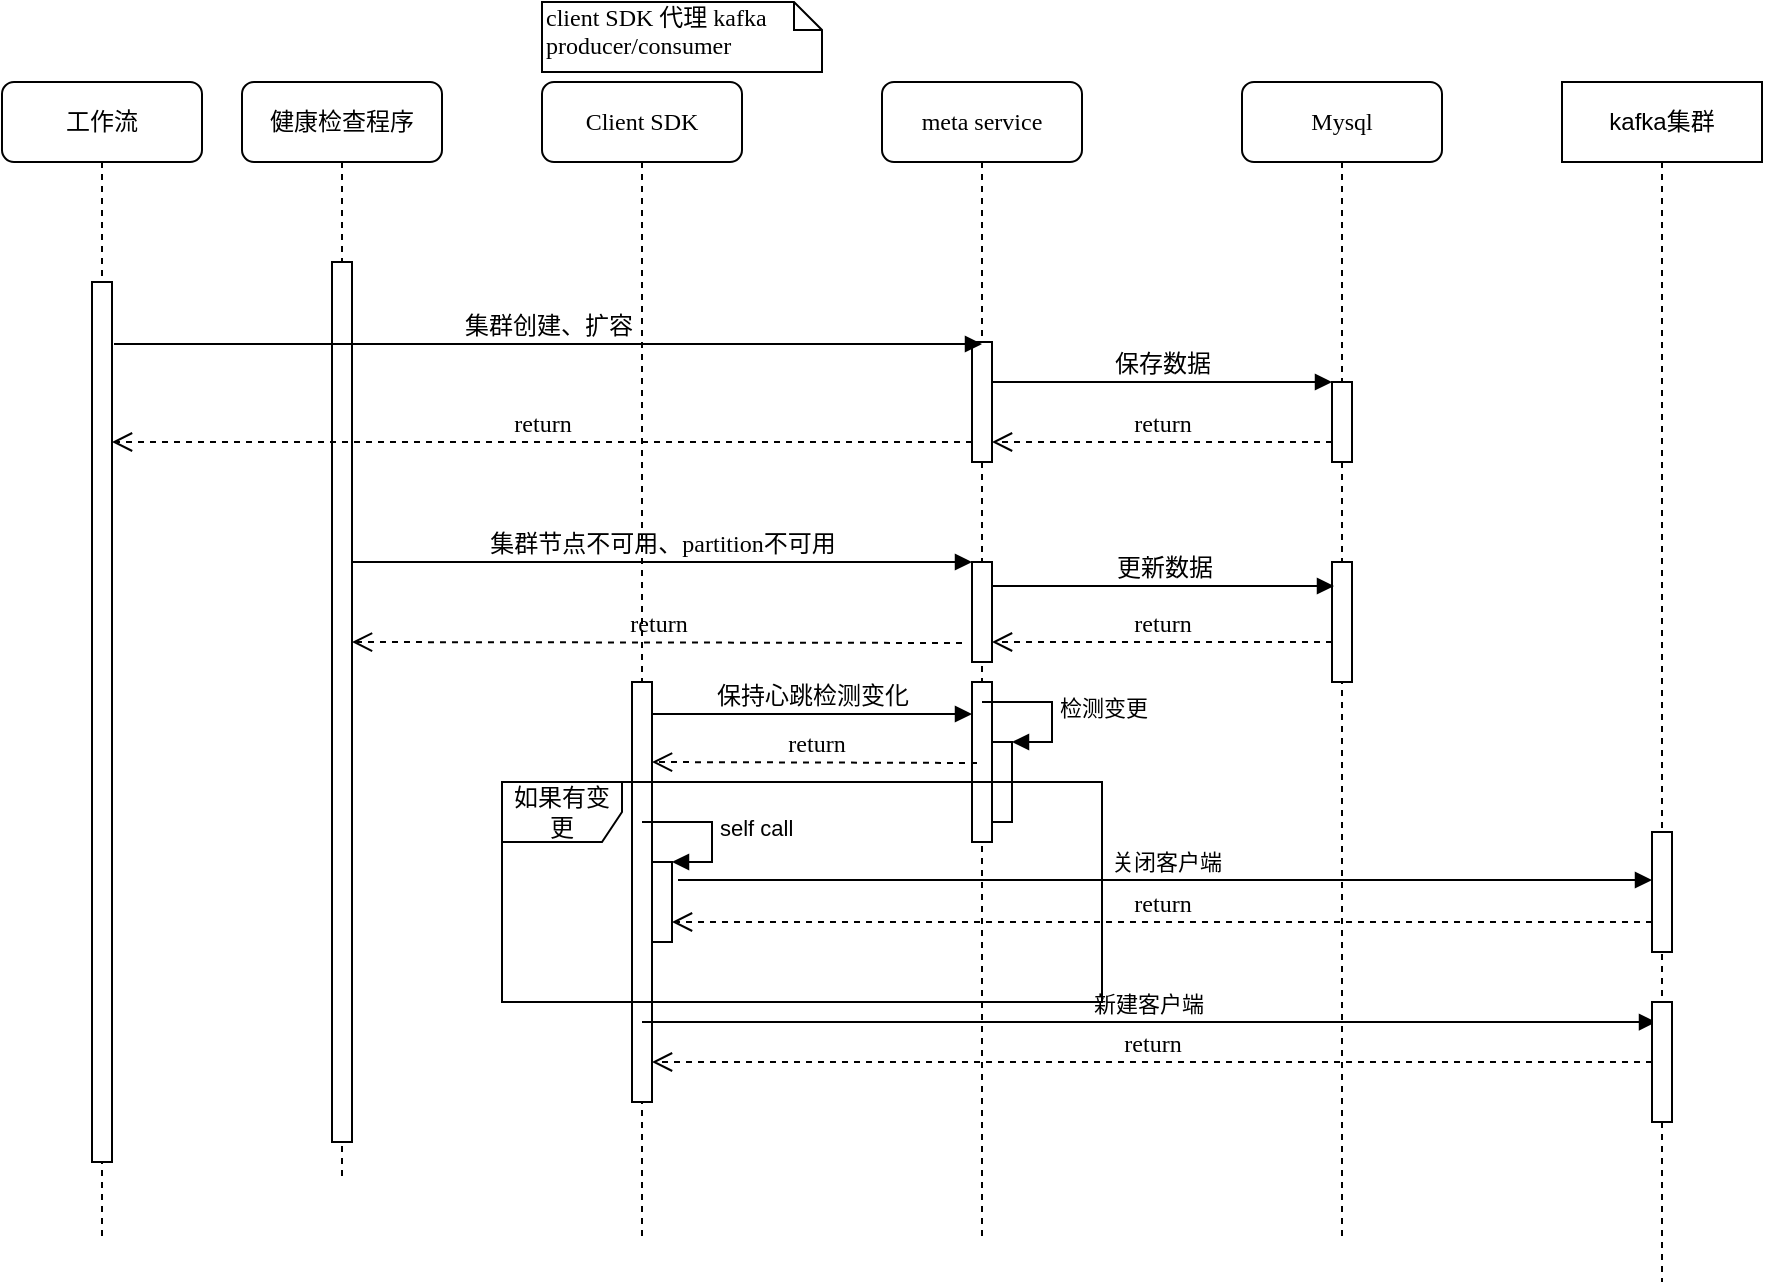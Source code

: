 <mxfile version="10.6.2" type="github"><diagram name="Page-1" id="13e1069c-82ec-6db2-03f1-153e76fe0fe0"><mxGraphModel dx="1321" dy="836" grid="1" gridSize="10" guides="1" tooltips="1" connect="1" arrows="1" fold="1" page="1" pageScale="1" pageWidth="1100" pageHeight="850" background="#ffffff" math="0" shadow="0"><root><mxCell id="0"/><mxCell id="1" parent="0"/><mxCell id="7baba1c4bc27f4b0-4" value="meta service&lt;br&gt;" style="shape=umlLifeline;perimeter=lifelinePerimeter;whiteSpace=wrap;html=1;container=1;collapsible=0;recursiveResize=0;outlineConnect=0;rounded=1;shadow=0;comic=0;labelBackgroundColor=none;strokeColor=#000000;strokeWidth=1;fillColor=#FFFFFF;fontFamily=Verdana;fontSize=12;fontColor=#000000;align=center;" parent="1" vertex="1"><mxGeometry x="540" y="80" width="100" height="580" as="geometry"/></mxCell><mxCell id="7baba1c4bc27f4b0-22" value="" style="html=1;points=[];perimeter=orthogonalPerimeter;rounded=0;shadow=0;comic=0;labelBackgroundColor=none;strokeColor=#000000;strokeWidth=1;fillColor=#FFFFFF;fontFamily=Verdana;fontSize=12;fontColor=#000000;align=center;" parent="7baba1c4bc27f4b0-4" vertex="1"><mxGeometry x="45" y="240" width="10" height="50" as="geometry"/></mxCell><mxCell id="hYB5wqrhXivk8Aco70OL-8" value="" style="html=1;points=[];perimeter=orthogonalPerimeter;rounded=0;shadow=0;comic=0;labelBackgroundColor=none;strokeColor=#000000;strokeWidth=1;fillColor=#FFFFFF;fontFamily=Verdana;fontSize=12;fontColor=#000000;align=center;" vertex="1" parent="7baba1c4bc27f4b0-4"><mxGeometry x="45" y="300" width="10" height="80" as="geometry"/></mxCell><mxCell id="hYB5wqrhXivk8Aco70OL-12" value="" style="html=1;points=[];perimeter=orthogonalPerimeter;" vertex="1" parent="7baba1c4bc27f4b0-4"><mxGeometry x="55" y="330" width="10" height="40" as="geometry"/></mxCell><mxCell id="hYB5wqrhXivk8Aco70OL-13" value="检测变更" style="edgeStyle=orthogonalEdgeStyle;html=1;align=left;spacingLeft=2;endArrow=block;rounded=0;entryX=1;entryY=0;" edge="1" target="hYB5wqrhXivk8Aco70OL-12" parent="7baba1c4bc27f4b0-4"><mxGeometry relative="1" as="geometry"><mxPoint x="50" y="310" as="sourcePoint"/><Array as="points"><mxPoint x="85" y="310"/></Array></mxGeometry></mxCell><mxCell id="7baba1c4bc27f4b0-5" value="Mysql&lt;br&gt;" style="shape=umlLifeline;perimeter=lifelinePerimeter;whiteSpace=wrap;html=1;container=1;collapsible=0;recursiveResize=0;outlineConnect=0;rounded=1;shadow=0;comic=0;labelBackgroundColor=none;strokeColor=#000000;strokeWidth=1;fillColor=#FFFFFF;fontFamily=Verdana;fontSize=12;fontColor=#000000;align=center;" parent="1" vertex="1"><mxGeometry x="720" y="80" width="100" height="580" as="geometry"/></mxCell><mxCell id="7baba1c4bc27f4b0-28" value="" style="html=1;points=[];perimeter=orthogonalPerimeter;rounded=0;shadow=0;comic=0;labelBackgroundColor=none;strokeColor=#000000;strokeWidth=1;fillColor=#FFFFFF;fontFamily=Verdana;fontSize=12;fontColor=#000000;align=center;" parent="7baba1c4bc27f4b0-5" vertex="1"><mxGeometry x="45" y="240" width="10" height="60" as="geometry"/></mxCell><mxCell id="7baba1c4bc27f4b0-19" value="" style="html=1;points=[];perimeter=orthogonalPerimeter;rounded=0;shadow=0;comic=0;labelBackgroundColor=none;strokeColor=#000000;strokeWidth=1;fillColor=#FFFFFF;fontFamily=Verdana;fontSize=12;fontColor=#000000;align=center;" parent="7baba1c4bc27f4b0-5" vertex="1"><mxGeometry x="45" y="150" width="10" height="40" as="geometry"/></mxCell><mxCell id="7baba1c4bc27f4b0-6" value="健康检查程序" style="shape=umlLifeline;perimeter=lifelinePerimeter;whiteSpace=wrap;html=1;container=1;collapsible=0;recursiveResize=0;outlineConnect=0;rounded=1;shadow=0;comic=0;labelBackgroundColor=none;strokeColor=#000000;strokeWidth=1;fillColor=#FFFFFF;fontFamily=Verdana;fontSize=12;fontColor=#000000;align=center;" parent="1" vertex="1"><mxGeometry x="220" y="80" width="100" height="548" as="geometry"/></mxCell><mxCell id="hYB5wqrhXivk8Aco70OL-3" value="" style="html=1;points=[];perimeter=orthogonalPerimeter;rounded=0;shadow=0;comic=0;labelBackgroundColor=none;strokeColor=#000000;strokeWidth=1;fillColor=#FFFFFF;fontFamily=Verdana;fontSize=12;fontColor=#000000;align=center;" vertex="1" parent="7baba1c4bc27f4b0-6"><mxGeometry x="45" y="90" width="10" height="440" as="geometry"/></mxCell><mxCell id="7baba1c4bc27f4b0-7" value="Client SDK" style="shape=umlLifeline;perimeter=lifelinePerimeter;whiteSpace=wrap;html=1;container=1;collapsible=0;recursiveResize=0;outlineConnect=0;rounded=1;shadow=0;comic=0;labelBackgroundColor=none;strokeColor=#000000;strokeWidth=1;fillColor=#FFFFFF;fontFamily=Verdana;fontSize=12;fontColor=#000000;align=center;" parent="1" vertex="1"><mxGeometry x="370" y="80" width="100" height="580" as="geometry"/></mxCell><mxCell id="7baba1c4bc27f4b0-34" value="" style="html=1;points=[];perimeter=orthogonalPerimeter;rounded=0;shadow=0;comic=0;labelBackgroundColor=none;strokeColor=#000000;strokeWidth=1;fillColor=#FFFFFF;fontFamily=Verdana;fontSize=12;fontColor=#000000;align=center;" parent="7baba1c4bc27f4b0-7" vertex="1"><mxGeometry x="45" y="300" width="10" height="210" as="geometry"/></mxCell><mxCell id="hYB5wqrhXivk8Aco70OL-27" value="新建客户端" style="html=1;verticalAlign=bottom;endArrow=block;entryX=0.2;entryY=0.167;entryDx=0;entryDy=0;entryPerimeter=0;" edge="1" parent="7baba1c4bc27f4b0-7" target="hYB5wqrhXivk8Aco70OL-28"><mxGeometry width="80" relative="1" as="geometry"><mxPoint x="50" y="470" as="sourcePoint"/><mxPoint x="520" y="470" as="targetPoint"/></mxGeometry></mxCell><mxCell id="7baba1c4bc27f4b0-8" value="工作流" style="shape=umlLifeline;perimeter=lifelinePerimeter;whiteSpace=wrap;html=1;container=1;collapsible=0;recursiveResize=0;outlineConnect=0;rounded=1;shadow=0;comic=0;labelBackgroundColor=none;strokeColor=#000000;strokeWidth=1;fillColor=#FFFFFF;fontFamily=Verdana;fontSize=12;fontColor=#000000;align=center;" parent="1" vertex="1"><mxGeometry x="100" y="80" width="100" height="580" as="geometry"/></mxCell><mxCell id="7baba1c4bc27f4b0-9" value="" style="html=1;points=[];perimeter=orthogonalPerimeter;rounded=0;shadow=0;comic=0;labelBackgroundColor=none;strokeColor=#000000;strokeWidth=1;fillColor=#FFFFFF;fontFamily=Verdana;fontSize=12;fontColor=#000000;align=center;" parent="7baba1c4bc27f4b0-8" vertex="1"><mxGeometry x="45" y="100" width="10" height="440" as="geometry"/></mxCell><mxCell id="7baba1c4bc27f4b0-16" value="" style="html=1;points=[];perimeter=orthogonalPerimeter;rounded=0;shadow=0;comic=0;labelBackgroundColor=none;strokeColor=#000000;strokeWidth=1;fillColor=#FFFFFF;fontFamily=Verdana;fontSize=12;fontColor=#000000;align=center;" parent="1" vertex="1"><mxGeometry x="585" y="210" width="10" height="60" as="geometry"/></mxCell><mxCell id="7baba1c4bc27f4b0-20" value="保存数据" style="html=1;verticalAlign=bottom;endArrow=block;entryX=0;entryY=0;labelBackgroundColor=none;fontFamily=Verdana;fontSize=12;edgeStyle=elbowEdgeStyle;elbow=vertical;" parent="1" source="7baba1c4bc27f4b0-16" target="7baba1c4bc27f4b0-19" edge="1"><mxGeometry relative="1" as="geometry"><mxPoint x="650" y="230" as="sourcePoint"/></mxGeometry></mxCell><mxCell id="7baba1c4bc27f4b0-21" value="return" style="html=1;verticalAlign=bottom;endArrow=open;dashed=1;endSize=8;labelBackgroundColor=none;fontFamily=Verdana;fontSize=12;edgeStyle=elbowEdgeStyle;elbow=vertical;" parent="1" source="7baba1c4bc27f4b0-19" target="7baba1c4bc27f4b0-16" edge="1"><mxGeometry relative="1" as="geometry"><mxPoint x="650" y="306" as="targetPoint"/><Array as="points"><mxPoint x="670" y="260"/><mxPoint x="700" y="260"/></Array></mxGeometry></mxCell><mxCell id="7baba1c4bc27f4b0-23" value="集群节点不可用、partition不可用" style="html=1;verticalAlign=bottom;endArrow=block;entryX=0;entryY=0;labelBackgroundColor=none;fontFamily=Verdana;fontSize=12;" parent="1" source="hYB5wqrhXivk8Aco70OL-3" target="7baba1c4bc27f4b0-22" edge="1"><mxGeometry relative="1" as="geometry"><mxPoint x="370" y="440" as="sourcePoint"/></mxGeometry></mxCell><mxCell id="7baba1c4bc27f4b0-11" value="集群创建、扩容" style="html=1;verticalAlign=bottom;endArrow=block;entryX=0.4;entryY=0.011;labelBackgroundColor=none;fontFamily=Verdana;fontSize=12;edgeStyle=elbowEdgeStyle;elbow=vertical;entryDx=0;entryDy=0;entryPerimeter=0;" parent="1" edge="1"><mxGeometry relative="1" as="geometry"><mxPoint x="156" y="211" as="sourcePoint"/><mxPoint x="590" y="211" as="targetPoint"/><Array as="points"><mxPoint x="561" y="211"/><mxPoint x="551" y="220"/></Array></mxGeometry></mxCell><mxCell id="7baba1c4bc27f4b0-43" value="client SDK 代理 kafka producer/consumer" style="shape=note;whiteSpace=wrap;html=1;size=14;verticalAlign=top;align=left;spacingTop=-6;rounded=0;shadow=0;comic=0;labelBackgroundColor=none;strokeColor=#000000;strokeWidth=1;fillColor=#FFFFFF;fontFamily=Verdana;fontSize=12;fontColor=#000000;" parent="1" vertex="1"><mxGeometry x="370" y="40" width="140" height="35" as="geometry"/></mxCell><mxCell id="hYB5wqrhXivk8Aco70OL-2" value="return" style="html=1;verticalAlign=bottom;endArrow=open;dashed=1;endSize=8;labelBackgroundColor=none;fontFamily=Verdana;fontSize=12;edgeStyle=elbowEdgeStyle;elbow=vertical;" edge="1" parent="1" source="7baba1c4bc27f4b0-16" target="7baba1c4bc27f4b0-9"><mxGeometry relative="1" as="geometry"><mxPoint x="605" y="270" as="targetPoint"/><Array as="points"><mxPoint x="550" y="260"/><mxPoint x="570" y="280"/><mxPoint x="550" y="260"/></Array><mxPoint x="540" y="270" as="sourcePoint"/></mxGeometry></mxCell><mxCell id="hYB5wqrhXivk8Aco70OL-4" value="更新数据" style="html=1;verticalAlign=bottom;endArrow=block;labelBackgroundColor=none;fontFamily=Verdana;fontSize=12;entryX=0.1;entryY=0.2;entryDx=0;entryDy=0;entryPerimeter=0;" edge="1" parent="1" source="7baba1c4bc27f4b0-22" target="7baba1c4bc27f4b0-28"><mxGeometry relative="1" as="geometry"><mxPoint x="600" y="462" as="sourcePoint"/><mxPoint x="720" y="460" as="targetPoint"/></mxGeometry></mxCell><mxCell id="hYB5wqrhXivk8Aco70OL-6" value="return" style="html=1;verticalAlign=bottom;endArrow=open;dashed=1;endSize=8;labelBackgroundColor=none;fontFamily=Verdana;fontSize=12;edgeStyle=elbowEdgeStyle;elbow=vertical;" edge="1" parent="1"><mxGeometry relative="1" as="geometry"><mxPoint x="595" y="360" as="targetPoint"/><Array as="points"><mxPoint x="670" y="360"/><mxPoint x="700" y="360"/></Array><mxPoint x="765" y="360" as="sourcePoint"/></mxGeometry></mxCell><mxCell id="hYB5wqrhXivk8Aco70OL-7" value="return" style="html=1;verticalAlign=bottom;endArrow=open;dashed=1;endSize=8;labelBackgroundColor=none;fontFamily=Verdana;fontSize=12;edgeStyle=elbowEdgeStyle;elbow=vertical;" edge="1" parent="1"><mxGeometry relative="1" as="geometry"><mxPoint x="275" y="360" as="targetPoint"/><Array as="points"><mxPoint x="350" y="360"/><mxPoint x="380" y="360"/></Array><mxPoint x="580" y="360.5" as="sourcePoint"/></mxGeometry></mxCell><mxCell id="hYB5wqrhXivk8Aco70OL-9" value="保持心跳检测变化" style="html=1;verticalAlign=bottom;endArrow=block;labelBackgroundColor=none;fontFamily=Verdana;fontSize=12;entryX=0;entryY=0.2;entryDx=0;entryDy=0;entryPerimeter=0;" edge="1" parent="1" source="7baba1c4bc27f4b0-34" target="hYB5wqrhXivk8Aco70OL-8"><mxGeometry relative="1" as="geometry"><mxPoint x="420" y="410" as="sourcePoint"/><mxPoint x="580" y="410" as="targetPoint"/></mxGeometry></mxCell><mxCell id="hYB5wqrhXivk8Aco70OL-14" value="return" style="html=1;verticalAlign=bottom;endArrow=open;dashed=1;endSize=8;labelBackgroundColor=none;fontFamily=Verdana;fontSize=12;edgeStyle=elbowEdgeStyle;elbow=vertical;" edge="1" parent="1" target="7baba1c4bc27f4b0-34"><mxGeometry relative="1" as="geometry"><mxPoint x="430" y="420" as="targetPoint"/><Array as="points"><mxPoint x="357.5" y="420"/><mxPoint x="387.5" y="420"/></Array><mxPoint x="587.5" y="420.5" as="sourcePoint"/></mxGeometry></mxCell><mxCell id="hYB5wqrhXivk8Aco70OL-17" value="如果有变更" style="shape=umlFrame;whiteSpace=wrap;html=1;" vertex="1" parent="1"><mxGeometry x="350" y="430" width="300" height="110" as="geometry"/></mxCell><mxCell id="hYB5wqrhXivk8Aco70OL-18" value="kafka集群" style="shape=umlLifeline;perimeter=lifelinePerimeter;whiteSpace=wrap;html=1;container=1;collapsible=0;recursiveResize=0;outlineConnect=0;" vertex="1" parent="1"><mxGeometry x="880" y="80" width="100" height="600" as="geometry"/></mxCell><mxCell id="hYB5wqrhXivk8Aco70OL-28" value="" style="html=1;points=[];perimeter=orthogonalPerimeter;rounded=0;shadow=0;comic=0;labelBackgroundColor=none;strokeColor=#000000;strokeWidth=1;fillColor=#FFFFFF;fontFamily=Verdana;fontSize=12;fontColor=#000000;align=center;" vertex="1" parent="hYB5wqrhXivk8Aco70OL-18"><mxGeometry x="45" y="460" width="10" height="60" as="geometry"/></mxCell><mxCell id="hYB5wqrhXivk8Aco70OL-20" value="关闭客户端" style="html=1;verticalAlign=bottom;endArrow=block;exitX=1.3;exitY=0.225;exitDx=0;exitDy=0;exitPerimeter=0;" edge="1" parent="1" source="hYB5wqrhXivk8Aco70OL-22" target="hYB5wqrhXivk8Aco70OL-25"><mxGeometry width="80" relative="1" as="geometry"><mxPoint x="420" y="480" as="sourcePoint"/><mxPoint x="910" y="480" as="targetPoint"/></mxGeometry></mxCell><mxCell id="hYB5wqrhXivk8Aco70OL-22" value="" style="html=1;points=[];perimeter=orthogonalPerimeter;" vertex="1" parent="1"><mxGeometry x="425" y="470" width="10" height="40" as="geometry"/></mxCell><mxCell id="hYB5wqrhXivk8Aco70OL-23" value="self call" style="edgeStyle=orthogonalEdgeStyle;html=1;align=left;spacingLeft=2;endArrow=block;rounded=0;entryX=1;entryY=0;" edge="1" target="hYB5wqrhXivk8Aco70OL-22" parent="1"><mxGeometry relative="1" as="geometry"><mxPoint x="420" y="450" as="sourcePoint"/><Array as="points"><mxPoint x="455" y="450"/></Array></mxGeometry></mxCell><mxCell id="hYB5wqrhXivk8Aco70OL-24" value="return" style="html=1;verticalAlign=bottom;endArrow=open;dashed=1;endSize=8;labelBackgroundColor=none;fontFamily=Verdana;fontSize=12;edgeStyle=elbowEdgeStyle;elbow=vertical;entryX=1;entryY=0.75;entryDx=0;entryDy=0;entryPerimeter=0;" edge="1" parent="1" source="hYB5wqrhXivk8Aco70OL-25" target="hYB5wqrhXivk8Aco70OL-22"><mxGeometry relative="1" as="geometry"><mxPoint x="480" y="500" as="targetPoint"/><Array as="points"/><mxPoint x="890" y="500" as="sourcePoint"/></mxGeometry></mxCell><mxCell id="hYB5wqrhXivk8Aco70OL-25" value="" style="html=1;points=[];perimeter=orthogonalPerimeter;rounded=0;shadow=0;comic=0;labelBackgroundColor=none;strokeColor=#000000;strokeWidth=1;fillColor=#FFFFFF;fontFamily=Verdana;fontSize=12;fontColor=#000000;align=center;" vertex="1" parent="1"><mxGeometry x="925" y="455" width="10" height="60" as="geometry"/></mxCell><mxCell id="hYB5wqrhXivk8Aco70OL-29" value="return" style="html=1;verticalAlign=bottom;endArrow=open;dashed=1;endSize=8;labelBackgroundColor=none;fontFamily=Verdana;fontSize=12;edgeStyle=elbowEdgeStyle;elbow=vertical;" edge="1" parent="1" source="hYB5wqrhXivk8Aco70OL-28" target="7baba1c4bc27f4b0-34"><mxGeometry relative="1" as="geometry"><mxPoint x="450" y="570" as="targetPoint"/><Array as="points"><mxPoint x="710" y="570"/></Array><mxPoint x="915" y="569.5" as="sourcePoint"/></mxGeometry></mxCell></root></mxGraphModel></diagram></mxfile>